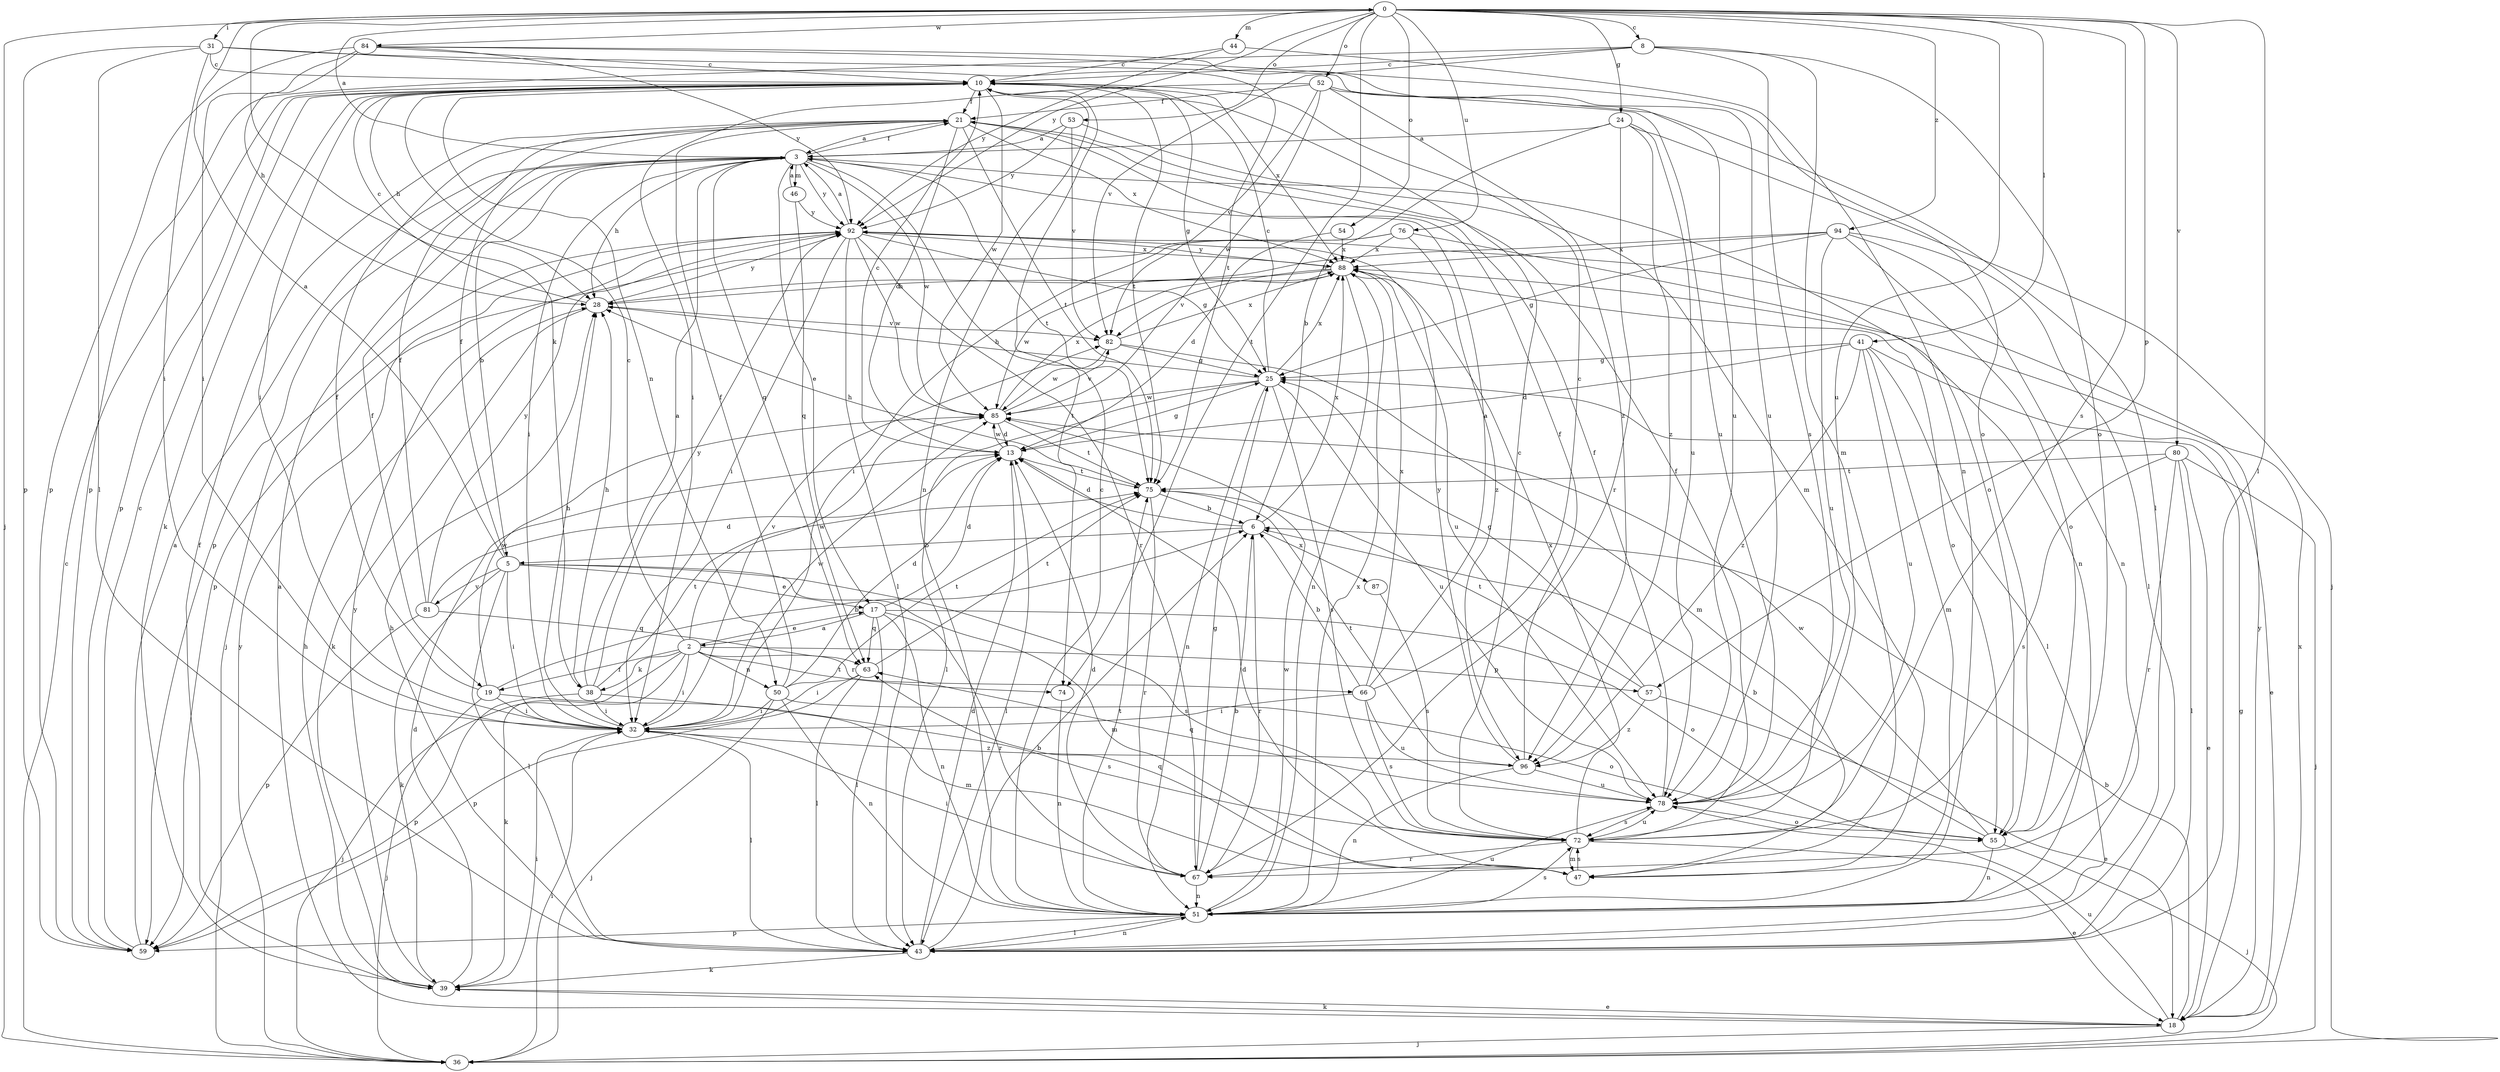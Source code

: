 strict digraph  {
0;
2;
3;
5;
6;
8;
10;
13;
17;
18;
19;
21;
24;
25;
28;
31;
32;
36;
38;
39;
41;
43;
44;
46;
47;
50;
51;
52;
53;
54;
55;
57;
59;
63;
66;
67;
72;
74;
75;
76;
78;
80;
81;
82;
84;
85;
87;
88;
92;
94;
96;
0 -> 8  [label=c];
0 -> 24  [label=g];
0 -> 31  [label=i];
0 -> 36  [label=j];
0 -> 38  [label=k];
0 -> 41  [label=l];
0 -> 43  [label=l];
0 -> 44  [label=m];
0 -> 52  [label=o];
0 -> 53  [label=o];
0 -> 54  [label=o];
0 -> 57  [label=p];
0 -> 72  [label=s];
0 -> 74  [label=t];
0 -> 76  [label=u];
0 -> 78  [label=u];
0 -> 80  [label=v];
0 -> 84  [label=w];
0 -> 92  [label=y];
0 -> 94  [label=z];
2 -> 10  [label=c];
2 -> 17  [label=e];
2 -> 19  [label=f];
2 -> 32  [label=i];
2 -> 36  [label=j];
2 -> 38  [label=k];
2 -> 39  [label=k];
2 -> 50  [label=n];
2 -> 57  [label=p];
2 -> 66  [label=r];
2 -> 74  [label=t];
2 -> 85  [label=w];
3 -> 0  [label=a];
3 -> 5  [label=b];
3 -> 17  [label=e];
3 -> 19  [label=f];
3 -> 21  [label=f];
3 -> 28  [label=h];
3 -> 32  [label=i];
3 -> 46  [label=m];
3 -> 55  [label=o];
3 -> 59  [label=p];
3 -> 63  [label=q];
3 -> 74  [label=t];
3 -> 75  [label=t];
3 -> 85  [label=w];
3 -> 92  [label=y];
5 -> 0  [label=a];
5 -> 17  [label=e];
5 -> 21  [label=f];
5 -> 32  [label=i];
5 -> 39  [label=k];
5 -> 43  [label=l];
5 -> 47  [label=m];
5 -> 72  [label=s];
5 -> 81  [label=v];
6 -> 5  [label=b];
6 -> 13  [label=d];
6 -> 67  [label=r];
6 -> 87  [label=x];
6 -> 88  [label=x];
8 -> 10  [label=c];
8 -> 47  [label=m];
8 -> 55  [label=o];
8 -> 59  [label=p];
8 -> 72  [label=s];
8 -> 82  [label=v];
10 -> 21  [label=f];
10 -> 25  [label=g];
10 -> 28  [label=h];
10 -> 32  [label=i];
10 -> 39  [label=k];
10 -> 50  [label=n];
10 -> 51  [label=n];
10 -> 59  [label=p];
10 -> 75  [label=t];
10 -> 85  [label=w];
10 -> 88  [label=x];
13 -> 10  [label=c];
13 -> 25  [label=g];
13 -> 43  [label=l];
13 -> 75  [label=t];
13 -> 85  [label=w];
17 -> 2  [label=a];
17 -> 13  [label=d];
17 -> 43  [label=l];
17 -> 51  [label=n];
17 -> 55  [label=o];
17 -> 63  [label=q];
17 -> 67  [label=r];
18 -> 3  [label=a];
18 -> 6  [label=b];
18 -> 25  [label=g];
18 -> 36  [label=j];
18 -> 39  [label=k];
18 -> 78  [label=u];
18 -> 88  [label=x];
18 -> 92  [label=y];
19 -> 6  [label=b];
19 -> 21  [label=f];
19 -> 32  [label=i];
19 -> 36  [label=j];
19 -> 72  [label=s];
19 -> 85  [label=w];
21 -> 3  [label=a];
21 -> 13  [label=d];
21 -> 75  [label=t];
21 -> 88  [label=x];
24 -> 3  [label=a];
24 -> 6  [label=b];
24 -> 36  [label=j];
24 -> 67  [label=r];
24 -> 78  [label=u];
24 -> 96  [label=z];
25 -> 10  [label=c];
25 -> 28  [label=h];
25 -> 43  [label=l];
25 -> 51  [label=n];
25 -> 72  [label=s];
25 -> 78  [label=u];
25 -> 85  [label=w];
25 -> 88  [label=x];
28 -> 10  [label=c];
28 -> 39  [label=k];
28 -> 82  [label=v];
28 -> 92  [label=y];
31 -> 10  [label=c];
31 -> 32  [label=i];
31 -> 43  [label=l];
31 -> 59  [label=p];
31 -> 75  [label=t];
31 -> 78  [label=u];
32 -> 28  [label=h];
32 -> 43  [label=l];
32 -> 82  [label=v];
32 -> 85  [label=w];
32 -> 96  [label=z];
36 -> 10  [label=c];
36 -> 32  [label=i];
36 -> 92  [label=y];
38 -> 3  [label=a];
38 -> 28  [label=h];
38 -> 32  [label=i];
38 -> 47  [label=m];
38 -> 59  [label=p];
38 -> 75  [label=t];
38 -> 92  [label=y];
39 -> 13  [label=d];
39 -> 18  [label=e];
39 -> 21  [label=f];
39 -> 28  [label=h];
39 -> 32  [label=i];
39 -> 92  [label=y];
41 -> 13  [label=d];
41 -> 18  [label=e];
41 -> 25  [label=g];
41 -> 43  [label=l];
41 -> 47  [label=m];
41 -> 78  [label=u];
41 -> 96  [label=z];
43 -> 6  [label=b];
43 -> 13  [label=d];
43 -> 28  [label=h];
43 -> 39  [label=k];
43 -> 51  [label=n];
44 -> 10  [label=c];
44 -> 51  [label=n];
44 -> 92  [label=y];
46 -> 3  [label=a];
46 -> 63  [label=q];
46 -> 92  [label=y];
47 -> 13  [label=d];
47 -> 63  [label=q];
47 -> 72  [label=s];
50 -> 13  [label=d];
50 -> 21  [label=f];
50 -> 32  [label=i];
50 -> 36  [label=j];
50 -> 51  [label=n];
50 -> 55  [label=o];
50 -> 75  [label=t];
51 -> 10  [label=c];
51 -> 43  [label=l];
51 -> 59  [label=p];
51 -> 72  [label=s];
51 -> 75  [label=t];
51 -> 78  [label=u];
51 -> 85  [label=w];
51 -> 88  [label=x];
52 -> 21  [label=f];
52 -> 32  [label=i];
52 -> 43  [label=l];
52 -> 78  [label=u];
52 -> 82  [label=v];
52 -> 85  [label=w];
52 -> 96  [label=z];
53 -> 3  [label=a];
53 -> 47  [label=m];
53 -> 82  [label=v];
53 -> 92  [label=y];
54 -> 13  [label=d];
54 -> 88  [label=x];
55 -> 6  [label=b];
55 -> 36  [label=j];
55 -> 51  [label=n];
55 -> 85  [label=w];
57 -> 18  [label=e];
57 -> 25  [label=g];
57 -> 75  [label=t];
57 -> 96  [label=z];
59 -> 3  [label=a];
59 -> 10  [label=c];
63 -> 32  [label=i];
63 -> 43  [label=l];
63 -> 59  [label=p];
63 -> 75  [label=t];
66 -> 3  [label=a];
66 -> 6  [label=b];
66 -> 10  [label=c];
66 -> 32  [label=i];
66 -> 72  [label=s];
66 -> 78  [label=u];
66 -> 88  [label=x];
67 -> 6  [label=b];
67 -> 13  [label=d];
67 -> 25  [label=g];
67 -> 32  [label=i];
67 -> 51  [label=n];
72 -> 10  [label=c];
72 -> 18  [label=e];
72 -> 21  [label=f];
72 -> 47  [label=m];
72 -> 67  [label=r];
72 -> 78  [label=u];
72 -> 88  [label=x];
74 -> 51  [label=n];
75 -> 6  [label=b];
75 -> 28  [label=h];
75 -> 67  [label=r];
76 -> 32  [label=i];
76 -> 51  [label=n];
76 -> 59  [label=p];
76 -> 88  [label=x];
76 -> 96  [label=z];
78 -> 21  [label=f];
78 -> 55  [label=o];
78 -> 63  [label=q];
78 -> 72  [label=s];
80 -> 18  [label=e];
80 -> 36  [label=j];
80 -> 43  [label=l];
80 -> 67  [label=r];
80 -> 72  [label=s];
80 -> 75  [label=t];
81 -> 13  [label=d];
81 -> 21  [label=f];
81 -> 59  [label=p];
81 -> 63  [label=q];
81 -> 92  [label=y];
82 -> 25  [label=g];
82 -> 47  [label=m];
82 -> 85  [label=w];
82 -> 88  [label=x];
84 -> 10  [label=c];
84 -> 28  [label=h];
84 -> 32  [label=i];
84 -> 55  [label=o];
84 -> 59  [label=p];
84 -> 78  [label=u];
84 -> 92  [label=y];
85 -> 13  [label=d];
85 -> 75  [label=t];
85 -> 82  [label=v];
85 -> 88  [label=x];
87 -> 72  [label=s];
88 -> 28  [label=h];
88 -> 51  [label=n];
88 -> 55  [label=o];
88 -> 78  [label=u];
88 -> 82  [label=v];
88 -> 85  [label=w];
88 -> 92  [label=y];
92 -> 3  [label=a];
92 -> 25  [label=g];
92 -> 32  [label=i];
92 -> 36  [label=j];
92 -> 43  [label=l];
92 -> 67  [label=r];
92 -> 85  [label=w];
92 -> 88  [label=x];
94 -> 25  [label=g];
94 -> 28  [label=h];
94 -> 43  [label=l];
94 -> 51  [label=n];
94 -> 55  [label=o];
94 -> 78  [label=u];
94 -> 88  [label=x];
96 -> 21  [label=f];
96 -> 51  [label=n];
96 -> 75  [label=t];
96 -> 78  [label=u];
96 -> 92  [label=y];
}
